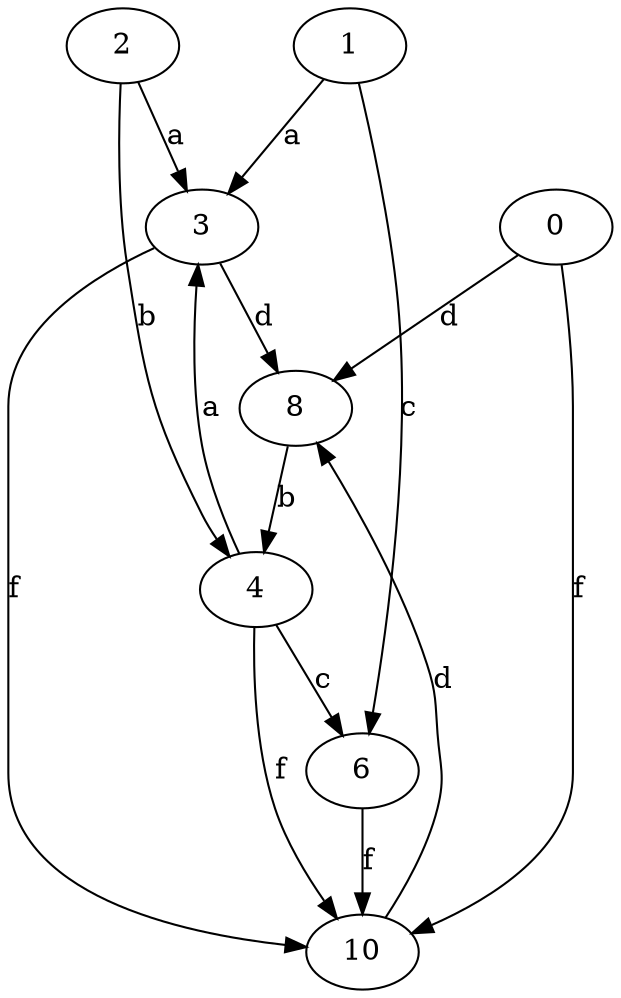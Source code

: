 strict digraph  {
2;
3;
4;
6;
8;
10;
0;
1;
2 -> 3  [label=a];
2 -> 4  [label=b];
3 -> 8  [label=d];
3 -> 10  [label=f];
4 -> 3  [label=a];
4 -> 6  [label=c];
4 -> 10  [label=f];
6 -> 10  [label=f];
8 -> 4  [label=b];
10 -> 8  [label=d];
0 -> 8  [label=d];
0 -> 10  [label=f];
1 -> 3  [label=a];
1 -> 6  [label=c];
}
